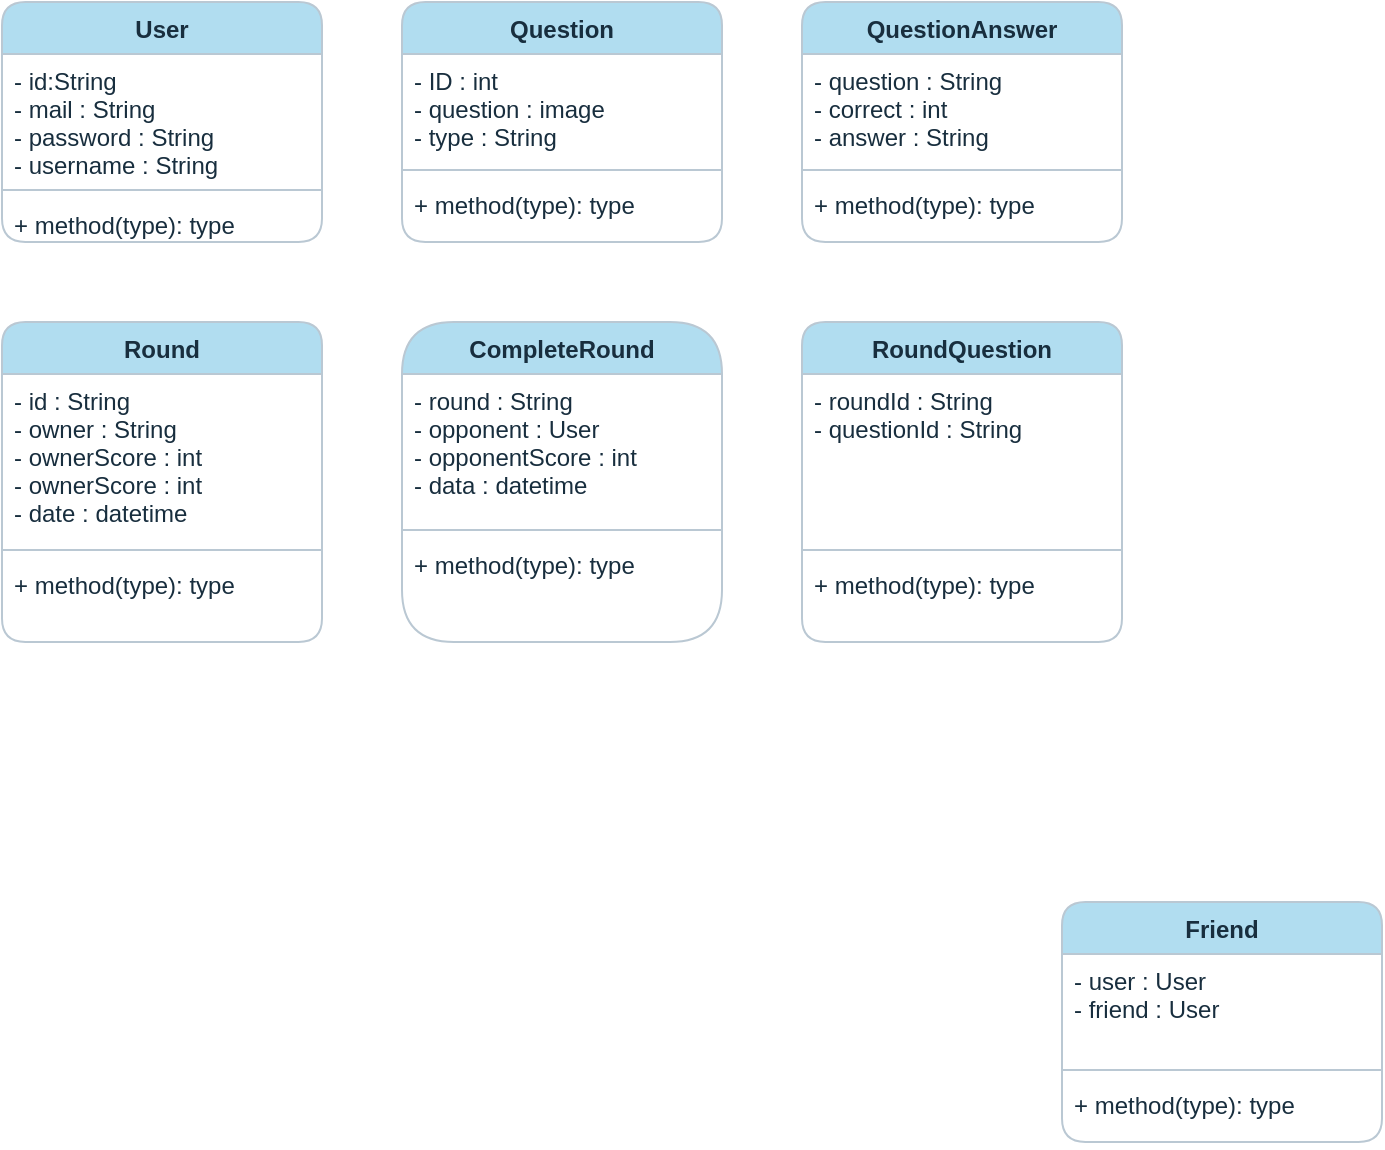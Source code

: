 <mxfile version="21.2.9" type="github" pages="2">
  <diagram name="Model-uml" id="Os3DSgaBkLGRmt94mTsT">
    <mxGraphModel dx="1263" dy="705" grid="1" gridSize="10" guides="1" tooltips="1" connect="1" arrows="1" fold="1" page="1" pageScale="1" pageWidth="850" pageHeight="1100" math="0" shadow="0">
      <root>
        <mxCell id="0" />
        <mxCell id="1" parent="0" />
        <mxCell id="94TfgeoZXR2RaqQL-GhP-1" value="User" style="swimlane;fontStyle=1;align=center;verticalAlign=top;childLayout=stackLayout;horizontal=1;startSize=26;horizontalStack=0;resizeParent=1;resizeParentMax=0;resizeLast=0;collapsible=1;marginBottom=0;rounded=1;labelBackgroundColor=none;fillColor=#B1DDF0;strokeColor=#BAC8D3;fontColor=#182E3E;" parent="1" vertex="1">
          <mxGeometry x="40" y="40" width="160" height="120" as="geometry" />
        </mxCell>
        <mxCell id="94TfgeoZXR2RaqQL-GhP-2" value="- id:String&#xa;- mail : String&#xa;- password : String&#xa;- username : String" style="text;strokeColor=none;fillColor=none;align=left;verticalAlign=top;spacingLeft=4;spacingRight=4;overflow=hidden;rotatable=0;points=[[0,0.5],[1,0.5]];portConstraint=eastwest;rounded=1;labelBackgroundColor=none;fontColor=#182E3E;" parent="94TfgeoZXR2RaqQL-GhP-1" vertex="1">
          <mxGeometry y="26" width="160" height="64" as="geometry" />
        </mxCell>
        <mxCell id="94TfgeoZXR2RaqQL-GhP-3" value="" style="line;strokeWidth=1;fillColor=none;align=left;verticalAlign=middle;spacingTop=-1;spacingLeft=3;spacingRight=3;rotatable=0;labelPosition=right;points=[];portConstraint=eastwest;strokeColor=#BAC8D3;rounded=1;labelBackgroundColor=none;fontColor=#182E3E;" parent="94TfgeoZXR2RaqQL-GhP-1" vertex="1">
          <mxGeometry y="90" width="160" height="8" as="geometry" />
        </mxCell>
        <mxCell id="94TfgeoZXR2RaqQL-GhP-4" value="+ method(type): type" style="text;strokeColor=none;fillColor=none;align=left;verticalAlign=top;spacingLeft=4;spacingRight=4;overflow=hidden;rotatable=0;points=[[0,0.5],[1,0.5]];portConstraint=eastwest;rounded=1;labelBackgroundColor=none;fontColor=#182E3E;" parent="94TfgeoZXR2RaqQL-GhP-1" vertex="1">
          <mxGeometry y="98" width="160" height="22" as="geometry" />
        </mxCell>
        <mxCell id="94TfgeoZXR2RaqQL-GhP-5" value="Friend" style="swimlane;fontStyle=1;align=center;verticalAlign=top;childLayout=stackLayout;horizontal=1;startSize=26;horizontalStack=0;resizeParent=1;resizeParentMax=0;resizeLast=0;collapsible=1;marginBottom=0;rounded=1;labelBackgroundColor=none;fillColor=#B1DDF0;strokeColor=#BAC8D3;fontColor=#182E3E;" parent="1" vertex="1">
          <mxGeometry x="570" y="490" width="160" height="120" as="geometry" />
        </mxCell>
        <mxCell id="94TfgeoZXR2RaqQL-GhP-6" value="- user : User&#xa;- friend : User&#xa;" style="text;strokeColor=none;fillColor=none;align=left;verticalAlign=top;spacingLeft=4;spacingRight=4;overflow=hidden;rotatable=0;points=[[0,0.5],[1,0.5]];portConstraint=eastwest;rounded=1;labelBackgroundColor=none;fontColor=#182E3E;" parent="94TfgeoZXR2RaqQL-GhP-5" vertex="1">
          <mxGeometry y="26" width="160" height="54" as="geometry" />
        </mxCell>
        <mxCell id="94TfgeoZXR2RaqQL-GhP-7" value="" style="line;strokeWidth=1;fillColor=none;align=left;verticalAlign=middle;spacingTop=-1;spacingLeft=3;spacingRight=3;rotatable=0;labelPosition=right;points=[];portConstraint=eastwest;strokeColor=#BAC8D3;rounded=1;labelBackgroundColor=none;fontColor=#182E3E;" parent="94TfgeoZXR2RaqQL-GhP-5" vertex="1">
          <mxGeometry y="80" width="160" height="8" as="geometry" />
        </mxCell>
        <mxCell id="94TfgeoZXR2RaqQL-GhP-8" value="+ method(type): type" style="text;strokeColor=none;fillColor=none;align=left;verticalAlign=top;spacingLeft=4;spacingRight=4;overflow=hidden;rotatable=0;points=[[0,0.5],[1,0.5]];portConstraint=eastwest;rounded=1;labelBackgroundColor=none;fontColor=#182E3E;" parent="94TfgeoZXR2RaqQL-GhP-5" vertex="1">
          <mxGeometry y="88" width="160" height="32" as="geometry" />
        </mxCell>
        <mxCell id="94TfgeoZXR2RaqQL-GhP-9" value="QuestionAnswer&#xa;" style="swimlane;fontStyle=1;align=center;verticalAlign=top;childLayout=stackLayout;horizontal=1;startSize=26;horizontalStack=0;resizeParent=1;resizeParentMax=0;resizeLast=0;collapsible=1;marginBottom=0;rounded=1;labelBackgroundColor=none;fillColor=#B1DDF0;strokeColor=#BAC8D3;fontColor=#182E3E;" parent="1" vertex="1">
          <mxGeometry x="440" y="40" width="160" height="120" as="geometry" />
        </mxCell>
        <mxCell id="94TfgeoZXR2RaqQL-GhP-10" value="- question : String&#xa;- correct : int&#xa;- answer : String" style="text;strokeColor=none;fillColor=none;align=left;verticalAlign=top;spacingLeft=4;spacingRight=4;overflow=hidden;rotatable=0;points=[[0,0.5],[1,0.5]];portConstraint=eastwest;rounded=1;labelBackgroundColor=none;fontColor=#182E3E;" parent="94TfgeoZXR2RaqQL-GhP-9" vertex="1">
          <mxGeometry y="26" width="160" height="54" as="geometry" />
        </mxCell>
        <mxCell id="94TfgeoZXR2RaqQL-GhP-11" value="" style="line;strokeWidth=1;fillColor=none;align=left;verticalAlign=middle;spacingTop=-1;spacingLeft=3;spacingRight=3;rotatable=0;labelPosition=right;points=[];portConstraint=eastwest;strokeColor=#BAC8D3;rounded=1;labelBackgroundColor=none;fontColor=#182E3E;" parent="94TfgeoZXR2RaqQL-GhP-9" vertex="1">
          <mxGeometry y="80" width="160" height="8" as="geometry" />
        </mxCell>
        <mxCell id="94TfgeoZXR2RaqQL-GhP-12" value="+ method(type): type" style="text;strokeColor=none;fillColor=none;align=left;verticalAlign=top;spacingLeft=4;spacingRight=4;overflow=hidden;rotatable=0;points=[[0,0.5],[1,0.5]];portConstraint=eastwest;rounded=1;labelBackgroundColor=none;fontColor=#182E3E;" parent="94TfgeoZXR2RaqQL-GhP-9" vertex="1">
          <mxGeometry y="88" width="160" height="32" as="geometry" />
        </mxCell>
        <mxCell id="94TfgeoZXR2RaqQL-GhP-25" value="Round" style="swimlane;fontStyle=1;align=center;verticalAlign=top;childLayout=stackLayout;horizontal=1;startSize=26;horizontalStack=0;resizeParent=1;resizeParentMax=0;resizeLast=0;collapsible=1;marginBottom=0;strokeColor=#BAC8D3;fontColor=#182E3E;fillColor=#B1DDF0;rounded=1;" parent="1" vertex="1">
          <mxGeometry x="40" y="200" width="160" height="160" as="geometry" />
        </mxCell>
        <mxCell id="94TfgeoZXR2RaqQL-GhP-26" value="- id : String&#xa;- owner : String&#xa;- ownerScore : int&#xa;- ownerScore : int&#xa;- date : datetime" style="text;strokeColor=none;fillColor=none;align=left;verticalAlign=top;spacingLeft=4;spacingRight=4;overflow=hidden;rotatable=0;points=[[0,0.5],[1,0.5]];portConstraint=eastwest;fontColor=#182E3E;rounded=1;" parent="94TfgeoZXR2RaqQL-GhP-25" vertex="1">
          <mxGeometry y="26" width="160" height="84" as="geometry" />
        </mxCell>
        <mxCell id="94TfgeoZXR2RaqQL-GhP-27" value="" style="line;strokeWidth=1;fillColor=none;align=left;verticalAlign=middle;spacingTop=-1;spacingLeft=3;spacingRight=3;rotatable=0;labelPosition=right;points=[];portConstraint=eastwest;strokeColor=inherit;fontColor=#182E3E;rounded=1;" parent="94TfgeoZXR2RaqQL-GhP-25" vertex="1">
          <mxGeometry y="110" width="160" height="8" as="geometry" />
        </mxCell>
        <mxCell id="94TfgeoZXR2RaqQL-GhP-28" value="+ method(type): type" style="text;strokeColor=none;fillColor=none;align=left;verticalAlign=top;spacingLeft=4;spacingRight=4;overflow=hidden;rotatable=0;points=[[0,0.5],[1,0.5]];portConstraint=eastwest;fontColor=#182E3E;rounded=1;" parent="94TfgeoZXR2RaqQL-GhP-25" vertex="1">
          <mxGeometry y="118" width="160" height="42" as="geometry" />
        </mxCell>
        <mxCell id="94TfgeoZXR2RaqQL-GhP-29" value="CompleteRound" style="swimlane;fontStyle=1;align=center;verticalAlign=top;childLayout=stackLayout;horizontal=1;startSize=26;horizontalStack=0;resizeParent=1;resizeParentMax=0;resizeLast=0;collapsible=1;marginBottom=0;rounded=1;strokeColor=#BAC8D3;fontColor=#182E3E;fillColor=#B1DDF0;arcSize=50;" parent="1" vertex="1">
          <mxGeometry x="240" y="200" width="160" height="160" as="geometry">
            <mxRectangle x="430" y="220" width="130" height="30" as="alternateBounds" />
          </mxGeometry>
        </mxCell>
        <mxCell id="94TfgeoZXR2RaqQL-GhP-30" value="- round : String&#xa;- opponent : User&#xa;- opponentScore : int&#xa;- data : datetime" style="text;strokeColor=none;fillColor=none;align=left;verticalAlign=top;spacingLeft=4;spacingRight=4;overflow=hidden;rotatable=0;points=[[0,0.5],[1,0.5]];portConstraint=eastwest;fontColor=#182E3E;" parent="94TfgeoZXR2RaqQL-GhP-29" vertex="1">
          <mxGeometry y="26" width="160" height="74" as="geometry" />
        </mxCell>
        <mxCell id="94TfgeoZXR2RaqQL-GhP-31" value="" style="line;strokeWidth=1;fillColor=none;align=left;verticalAlign=middle;spacingTop=-1;spacingLeft=3;spacingRight=3;rotatable=0;labelPosition=right;points=[];portConstraint=eastwest;strokeColor=inherit;rounded=1;fontColor=#182E3E;" parent="94TfgeoZXR2RaqQL-GhP-29" vertex="1">
          <mxGeometry y="100" width="160" height="8" as="geometry" />
        </mxCell>
        <mxCell id="94TfgeoZXR2RaqQL-GhP-32" value="+ method(type): type" style="text;strokeColor=none;fillColor=none;align=left;verticalAlign=top;spacingLeft=4;spacingRight=4;overflow=hidden;rotatable=0;points=[[0,0.5],[1,0.5]];portConstraint=eastwest;fontColor=#182E3E;" parent="94TfgeoZXR2RaqQL-GhP-29" vertex="1">
          <mxGeometry y="108" width="160" height="52" as="geometry" />
        </mxCell>
        <mxCell id="-tHa0773wzWrF7r2orhf-1" value="Question" style="swimlane;fontStyle=1;align=center;verticalAlign=top;childLayout=stackLayout;horizontal=1;startSize=26;horizontalStack=0;resizeParent=1;resizeParentMax=0;resizeLast=0;collapsible=1;marginBottom=0;rounded=1;labelBackgroundColor=none;fillColor=#B1DDF0;strokeColor=#BAC8D3;fontColor=#182E3E;" vertex="1" parent="1">
          <mxGeometry x="240" y="40" width="160" height="120" as="geometry" />
        </mxCell>
        <mxCell id="-tHa0773wzWrF7r2orhf-2" value="- ID : int&#xa;- question : image&#xa;- type : String" style="text;strokeColor=none;fillColor=none;align=left;verticalAlign=top;spacingLeft=4;spacingRight=4;overflow=hidden;rotatable=0;points=[[0,0.5],[1,0.5]];portConstraint=eastwest;rounded=1;labelBackgroundColor=none;fontColor=#182E3E;" vertex="1" parent="-tHa0773wzWrF7r2orhf-1">
          <mxGeometry y="26" width="160" height="54" as="geometry" />
        </mxCell>
        <mxCell id="-tHa0773wzWrF7r2orhf-3" value="" style="line;strokeWidth=1;fillColor=none;align=left;verticalAlign=middle;spacingTop=-1;spacingLeft=3;spacingRight=3;rotatable=0;labelPosition=right;points=[];portConstraint=eastwest;strokeColor=#BAC8D3;rounded=1;labelBackgroundColor=none;fontColor=#182E3E;" vertex="1" parent="-tHa0773wzWrF7r2orhf-1">
          <mxGeometry y="80" width="160" height="8" as="geometry" />
        </mxCell>
        <mxCell id="-tHa0773wzWrF7r2orhf-4" value="+ method(type): type" style="text;strokeColor=none;fillColor=none;align=left;verticalAlign=top;spacingLeft=4;spacingRight=4;overflow=hidden;rotatable=0;points=[[0,0.5],[1,0.5]];portConstraint=eastwest;rounded=1;labelBackgroundColor=none;fontColor=#182E3E;" vertex="1" parent="-tHa0773wzWrF7r2orhf-1">
          <mxGeometry y="88" width="160" height="32" as="geometry" />
        </mxCell>
        <mxCell id="-tHa0773wzWrF7r2orhf-6" value="RoundQuestion" style="swimlane;fontStyle=1;align=center;verticalAlign=top;childLayout=stackLayout;horizontal=1;startSize=26;horizontalStack=0;resizeParent=1;resizeParentMax=0;resizeLast=0;collapsible=1;marginBottom=0;strokeColor=#BAC8D3;fontColor=#182E3E;fillColor=#B1DDF0;rounded=1;" vertex="1" parent="1">
          <mxGeometry x="440" y="200" width="160" height="160" as="geometry" />
        </mxCell>
        <mxCell id="-tHa0773wzWrF7r2orhf-7" value="- roundId : String&#xa;- questionId : String" style="text;strokeColor=none;fillColor=none;align=left;verticalAlign=top;spacingLeft=4;spacingRight=4;overflow=hidden;rotatable=0;points=[[0,0.5],[1,0.5]];portConstraint=eastwest;fontColor=#182E3E;rounded=1;" vertex="1" parent="-tHa0773wzWrF7r2orhf-6">
          <mxGeometry y="26" width="160" height="84" as="geometry" />
        </mxCell>
        <mxCell id="-tHa0773wzWrF7r2orhf-8" value="" style="line;strokeWidth=1;fillColor=none;align=left;verticalAlign=middle;spacingTop=-1;spacingLeft=3;spacingRight=3;rotatable=0;labelPosition=right;points=[];portConstraint=eastwest;strokeColor=inherit;fontColor=#182E3E;rounded=1;" vertex="1" parent="-tHa0773wzWrF7r2orhf-6">
          <mxGeometry y="110" width="160" height="8" as="geometry" />
        </mxCell>
        <mxCell id="-tHa0773wzWrF7r2orhf-9" value="+ method(type): type" style="text;strokeColor=none;fillColor=none;align=left;verticalAlign=top;spacingLeft=4;spacingRight=4;overflow=hidden;rotatable=0;points=[[0,0.5],[1,0.5]];portConstraint=eastwest;fontColor=#182E3E;rounded=1;" vertex="1" parent="-tHa0773wzWrF7r2orhf-6">
          <mxGeometry y="118" width="160" height="42" as="geometry" />
        </mxCell>
      </root>
    </mxGraphModel>
  </diagram>
  <diagram id="AIKSKxVRQ_8tg-l2_D4P" name="Entity–relationship model">
    <mxGraphModel dx="1053" dy="588" grid="1" gridSize="10" guides="1" tooltips="1" connect="1" arrows="1" fold="1" page="1" pageScale="1" pageWidth="850" pageHeight="1100" math="0" shadow="0">
      <root>
        <mxCell id="0" />
        <mxCell id="1" parent="0" />
        <mxCell id="9cOOuLzwC1aE2ZCONCOJ-1" value="&lt;div&gt;User&lt;/div&gt;" style="rounded=1;arcSize=10;whiteSpace=wrap;html=1;align=center;" parent="1" vertex="1">
          <mxGeometry x="124" y="180" width="100" height="40" as="geometry" />
        </mxCell>
        <mxCell id="9cOOuLzwC1aE2ZCONCOJ-2" value="ID" style="ellipse;whiteSpace=wrap;html=1;align=center;fontStyle=4;" parent="1" vertex="1">
          <mxGeometry x="49" y="130" width="75" height="30" as="geometry" />
        </mxCell>
        <mxCell id="9cOOuLzwC1aE2ZCONCOJ-3" value="" style="endArrow=none;html=1;rounded=0;exitX=1;exitY=1;exitDx=0;exitDy=0;entryX=0.25;entryY=0;entryDx=0;entryDy=0;" parent="1" source="9cOOuLzwC1aE2ZCONCOJ-2" target="9cOOuLzwC1aE2ZCONCOJ-1" edge="1">
          <mxGeometry relative="1" as="geometry">
            <mxPoint x="164" y="150" as="sourcePoint" />
            <mxPoint x="324" y="150" as="targetPoint" />
          </mxGeometry>
        </mxCell>
        <mxCell id="9cOOuLzwC1aE2ZCONCOJ-4" value="username" style="ellipse;whiteSpace=wrap;html=1;align=center;" parent="1" vertex="1">
          <mxGeometry x="94" y="100" width="75" height="30" as="geometry" />
        </mxCell>
        <mxCell id="9cOOuLzwC1aE2ZCONCOJ-6" value="password" style="ellipse;whiteSpace=wrap;html=1;align=center;" parent="1" vertex="1">
          <mxGeometry x="234" y="130" width="75" height="30" as="geometry" />
        </mxCell>
        <mxCell id="9cOOuLzwC1aE2ZCONCOJ-7" value="" style="endArrow=none;html=1;rounded=0;exitX=0.44;exitY=-0.014;exitDx=0;exitDy=0;exitPerimeter=0;entryX=0.5;entryY=1;entryDx=0;entryDy=0;" parent="1" source="9cOOuLzwC1aE2ZCONCOJ-1" target="9cOOuLzwC1aE2ZCONCOJ-4" edge="1">
          <mxGeometry relative="1" as="geometry">
            <mxPoint x="254" y="260" as="sourcePoint" />
            <mxPoint x="414" y="260" as="targetPoint" />
          </mxGeometry>
        </mxCell>
        <mxCell id="9cOOuLzwC1aE2ZCONCOJ-8" value="&lt;div&gt;email&lt;/div&gt;" style="ellipse;whiteSpace=wrap;html=1;align=center;" parent="1" vertex="1">
          <mxGeometry x="174" y="100" width="75" height="30" as="geometry" />
        </mxCell>
        <mxCell id="9cOOuLzwC1aE2ZCONCOJ-9" value="" style="endArrow=none;html=1;rounded=0;exitX=0.5;exitY=0;exitDx=0;exitDy=0;entryX=0.5;entryY=1;entryDx=0;entryDy=0;" parent="1" source="9cOOuLzwC1aE2ZCONCOJ-1" target="9cOOuLzwC1aE2ZCONCOJ-8" edge="1">
          <mxGeometry relative="1" as="geometry">
            <mxPoint x="234" y="240" as="sourcePoint" />
            <mxPoint x="394" y="240" as="targetPoint" />
          </mxGeometry>
        </mxCell>
        <mxCell id="9cOOuLzwC1aE2ZCONCOJ-10" value="" style="endArrow=none;html=1;rounded=0;entryX=0;entryY=1;entryDx=0;entryDy=0;exitX=0.75;exitY=0;exitDx=0;exitDy=0;" parent="1" source="9cOOuLzwC1aE2ZCONCOJ-1" target="9cOOuLzwC1aE2ZCONCOJ-6" edge="1">
          <mxGeometry relative="1" as="geometry">
            <mxPoint x="134" y="250" as="sourcePoint" />
            <mxPoint x="294" y="250" as="targetPoint" />
          </mxGeometry>
        </mxCell>
        <mxCell id="CmNE5VZ9xhD7XvSXHSJo-18" value="Question" style="rounded=1;arcSize=10;whiteSpace=wrap;html=1;align=center;" parent="1" vertex="1">
          <mxGeometry x="339" y="100" width="100" height="40" as="geometry" />
        </mxCell>
        <mxCell id="CmNE5VZ9xhD7XvSXHSJo-19" value="ID" style="ellipse;whiteSpace=wrap;html=1;align=center;fontStyle=4;" parent="1" vertex="1">
          <mxGeometry x="264" y="50" width="75" height="30" as="geometry" />
        </mxCell>
        <mxCell id="CmNE5VZ9xhD7XvSXHSJo-20" value="" style="endArrow=none;html=1;rounded=0;exitX=1;exitY=1;exitDx=0;exitDy=0;entryX=0.25;entryY=0;entryDx=0;entryDy=0;" parent="1" source="CmNE5VZ9xhD7XvSXHSJo-19" target="CmNE5VZ9xhD7XvSXHSJo-18" edge="1">
          <mxGeometry relative="1" as="geometry">
            <mxPoint x="379" y="70" as="sourcePoint" />
            <mxPoint x="539" y="70" as="targetPoint" />
          </mxGeometry>
        </mxCell>
        <mxCell id="CmNE5VZ9xhD7XvSXHSJo-21" value="question" style="ellipse;whiteSpace=wrap;html=1;align=center;" parent="1" vertex="1">
          <mxGeometry x="350" y="40" width="75" height="30" as="geometry" />
        </mxCell>
        <mxCell id="CmNE5VZ9xhD7XvSXHSJo-22" value="type" style="ellipse;whiteSpace=wrap;html=1;align=center;" parent="1" vertex="1">
          <mxGeometry x="449" y="50" width="75" height="30" as="geometry" />
        </mxCell>
        <mxCell id="CmNE5VZ9xhD7XvSXHSJo-23" value="" style="endArrow=none;html=1;rounded=0;exitX=0.48;exitY=-0.017;exitDx=0;exitDy=0;entryX=0.5;entryY=1;entryDx=0;entryDy=0;exitPerimeter=0;" parent="1" source="CmNE5VZ9xhD7XvSXHSJo-18" target="CmNE5VZ9xhD7XvSXHSJo-21" edge="1">
          <mxGeometry relative="1" as="geometry">
            <mxPoint x="469" y="180" as="sourcePoint" />
            <mxPoint x="629" y="180" as="targetPoint" />
          </mxGeometry>
        </mxCell>
        <mxCell id="CmNE5VZ9xhD7XvSXHSJo-26" value="" style="endArrow=none;html=1;rounded=0;entryX=0;entryY=1;entryDx=0;entryDy=0;exitX=0.75;exitY=0;exitDx=0;exitDy=0;" parent="1" source="CmNE5VZ9xhD7XvSXHSJo-18" target="CmNE5VZ9xhD7XvSXHSJo-22" edge="1">
          <mxGeometry relative="1" as="geometry">
            <mxPoint x="349" y="170" as="sourcePoint" />
            <mxPoint x="509" y="170" as="targetPoint" />
          </mxGeometry>
        </mxCell>
        <mxCell id="CmNE5VZ9xhD7XvSXHSJo-27" value="Round" style="rounded=1;arcSize=10;whiteSpace=wrap;html=1;align=center;" parent="1" vertex="1">
          <mxGeometry x="339" y="230" width="100" height="40" as="geometry" />
        </mxCell>
        <mxCell id="CmNE5VZ9xhD7XvSXHSJo-28" value="ID" style="ellipse;whiteSpace=wrap;html=1;align=center;fontStyle=4;" parent="1" vertex="1">
          <mxGeometry x="254" y="280" width="75" height="30" as="geometry" />
        </mxCell>
        <mxCell id="CmNE5VZ9xhD7XvSXHSJo-29" value="" style="endArrow=none;html=1;rounded=0;exitX=1;exitY=0;exitDx=0;exitDy=0;entryX=0.25;entryY=1;entryDx=0;entryDy=0;" parent="1" source="CmNE5VZ9xhD7XvSXHSJo-28" target="CmNE5VZ9xhD7XvSXHSJo-27" edge="1">
          <mxGeometry relative="1" as="geometry">
            <mxPoint x="719" y="145" as="sourcePoint" />
            <mxPoint x="879" y="145" as="targetPoint" />
          </mxGeometry>
        </mxCell>
        <mxCell id="CmNE5VZ9xhD7XvSXHSJo-30" value="owner" style="ellipse;whiteSpace=wrap;html=1;align=center;" parent="1" vertex="1">
          <mxGeometry x="314" y="300" width="75" height="30" as="geometry" />
        </mxCell>
        <mxCell id="CmNE5VZ9xhD7XvSXHSJo-31" value="date" style="ellipse;whiteSpace=wrap;html=1;align=center;" parent="1" vertex="1">
          <mxGeometry x="449" y="280" width="75" height="30" as="geometry" />
        </mxCell>
        <mxCell id="CmNE5VZ9xhD7XvSXHSJo-32" value="" style="endArrow=none;html=1;rounded=0;exitX=0.5;exitY=1;exitDx=0;exitDy=0;entryX=0.747;entryY=0.067;entryDx=0;entryDy=0;entryPerimeter=0;" parent="1" source="CmNE5VZ9xhD7XvSXHSJo-27" target="CmNE5VZ9xhD7XvSXHSJo-30" edge="1">
          <mxGeometry relative="1" as="geometry">
            <mxPoint x="809" y="255" as="sourcePoint" />
            <mxPoint x="969" y="255" as="targetPoint" />
          </mxGeometry>
        </mxCell>
        <mxCell id="CmNE5VZ9xhD7XvSXHSJo-33" value="ownerScore" style="ellipse;whiteSpace=wrap;html=1;align=center;" parent="1" vertex="1">
          <mxGeometry x="389" y="300" width="75" height="30" as="geometry" />
        </mxCell>
        <mxCell id="CmNE5VZ9xhD7XvSXHSJo-34" value="" style="endArrow=none;html=1;rounded=0;entryX=0.4;entryY=0;entryDx=0;entryDy=0;entryPerimeter=0;" parent="1" source="CmNE5VZ9xhD7XvSXHSJo-27" target="CmNE5VZ9xhD7XvSXHSJo-33" edge="1">
          <mxGeometry relative="1" as="geometry">
            <mxPoint x="789" y="235" as="sourcePoint" />
            <mxPoint x="414" y="315" as="targetPoint" />
          </mxGeometry>
        </mxCell>
        <mxCell id="CmNE5VZ9xhD7XvSXHSJo-35" value="" style="endArrow=none;html=1;rounded=0;entryX=0;entryY=0;entryDx=0;entryDy=0;exitX=0.75;exitY=1;exitDx=0;exitDy=0;" parent="1" source="CmNE5VZ9xhD7XvSXHSJo-27" target="CmNE5VZ9xhD7XvSXHSJo-31" edge="1">
          <mxGeometry relative="1" as="geometry">
            <mxPoint x="689" y="245" as="sourcePoint" />
            <mxPoint x="849" y="245" as="targetPoint" />
          </mxGeometry>
        </mxCell>
        <mxCell id="ODtcXRUCfoQxPYqOkeYu-1" value="RoundQuestion" style="shape=rhombus;perimeter=rhombusPerimeter;whiteSpace=wrap;html=1;align=center;" parent="1" vertex="1">
          <mxGeometry x="329" y="160" width="120" height="60" as="geometry" />
        </mxCell>
        <mxCell id="ODtcXRUCfoQxPYqOkeYu-2" value="" style="endArrow=none;html=1;rounded=0;exitX=0.5;exitY=1;exitDx=0;exitDy=0;entryX=0.5;entryY=0;entryDx=0;entryDy=0;" parent="1" source="ODtcXRUCfoQxPYqOkeYu-1" target="CmNE5VZ9xhD7XvSXHSJo-27" edge="1">
          <mxGeometry relative="1" as="geometry">
            <mxPoint x="484" y="120" as="sourcePoint" />
            <mxPoint x="389" y="290" as="targetPoint" />
          </mxGeometry>
        </mxCell>
        <mxCell id="ODtcXRUCfoQxPYqOkeYu-3" value="" style="endArrow=none;html=1;rounded=0;exitX=0.5;exitY=0;exitDx=0;exitDy=0;entryX=0.5;entryY=1;entryDx=0;entryDy=0;" parent="1" source="ODtcXRUCfoQxPYqOkeYu-1" target="CmNE5VZ9xhD7XvSXHSJo-18" edge="1">
          <mxGeometry relative="1" as="geometry">
            <mxPoint x="389" y="180" as="sourcePoint" />
            <mxPoint x="654" y="150" as="targetPoint" />
          </mxGeometry>
        </mxCell>
        <mxCell id="YakCH_qFPcdFHXVfYl4H-1" value="CompleteRound" style="rounded=1;arcSize=10;whiteSpace=wrap;html=1;align=center;" parent="1" vertex="1">
          <mxGeometry x="614" y="230" width="100" height="40" as="geometry" />
        </mxCell>
        <mxCell id="YakCH_qFPcdFHXVfYl4H-2" value="ID" style="ellipse;whiteSpace=wrap;html=1;align=center;fontStyle=4;" parent="1" vertex="1">
          <mxGeometry x="524" y="265" width="75" height="30" as="geometry" />
        </mxCell>
        <mxCell id="YakCH_qFPcdFHXVfYl4H-3" value="" style="endArrow=none;html=1;rounded=0;entryX=0;entryY=1;entryDx=0;entryDy=0;exitX=1;exitY=0.5;exitDx=0;exitDy=0;" parent="1" source="YakCH_qFPcdFHXVfYl4H-2" target="YakCH_qFPcdFHXVfYl4H-1" edge="1">
          <mxGeometry relative="1" as="geometry">
            <mxPoint x="604" y="270" as="sourcePoint" />
            <mxPoint x="604" y="250" as="targetPoint" />
          </mxGeometry>
        </mxCell>
        <mxCell id="YakCH_qFPcdFHXVfYl4H-4" value="opponent" style="ellipse;whiteSpace=wrap;html=1;align=center;" parent="1" vertex="1">
          <mxGeometry x="566.5" y="300" width="75" height="30" as="geometry" />
        </mxCell>
        <mxCell id="YakCH_qFPcdFHXVfYl4H-5" value="date" style="ellipse;whiteSpace=wrap;html=1;align=center;" parent="1" vertex="1">
          <mxGeometry x="726.5" y="270" width="75" height="30" as="geometry" />
        </mxCell>
        <mxCell id="YakCH_qFPcdFHXVfYl4H-6" value="" style="endArrow=none;html=1;rounded=0;entryX=0.693;entryY=0;entryDx=0;entryDy=0;entryPerimeter=0;exitX=0.345;exitY=0.975;exitDx=0;exitDy=0;exitPerimeter=0;" parent="1" source="YakCH_qFPcdFHXVfYl4H-1" target="YakCH_qFPcdFHXVfYl4H-4" edge="1">
          <mxGeometry relative="1" as="geometry">
            <mxPoint x="646.5" y="280" as="sourcePoint" />
            <mxPoint x="624" y="315" as="targetPoint" />
          </mxGeometry>
        </mxCell>
        <mxCell id="YakCH_qFPcdFHXVfYl4H-7" value="opponentScore" style="ellipse;whiteSpace=wrap;html=1;align=center;" parent="1" vertex="1">
          <mxGeometry x="646.5" y="295" width="100" height="40" as="geometry" />
        </mxCell>
        <mxCell id="YakCH_qFPcdFHXVfYl4H-8" value="" style="endArrow=none;html=1;rounded=0;entryX=0.5;entryY=0;entryDx=0;entryDy=0;exitX=0.75;exitY=1;exitDx=0;exitDy=0;" parent="1" source="YakCH_qFPcdFHXVfYl4H-1" target="YakCH_qFPcdFHXVfYl4H-7" edge="1">
          <mxGeometry relative="1" as="geometry">
            <mxPoint x="684" y="275" as="sourcePoint" />
            <mxPoint x="684" y="305" as="targetPoint" />
          </mxGeometry>
        </mxCell>
        <mxCell id="YakCH_qFPcdFHXVfYl4H-9" value="" style="endArrow=none;html=1;rounded=0;exitX=1;exitY=1;exitDx=0;exitDy=0;entryX=0;entryY=0;entryDx=0;entryDy=0;" parent="1" source="YakCH_qFPcdFHXVfYl4H-1" target="YakCH_qFPcdFHXVfYl4H-5" edge="1">
          <mxGeometry relative="1" as="geometry">
            <mxPoint x="624" y="355" as="sourcePoint" />
            <mxPoint x="734.5" y="258" as="targetPoint" />
          </mxGeometry>
        </mxCell>
        <mxCell id="Jixm888XPiLslWkG14h--1" value="QuestionAnswer" style="rounded=1;arcSize=10;whiteSpace=wrap;html=1;align=center;" vertex="1" parent="1">
          <mxGeometry x="609" y="100" width="100" height="40" as="geometry" />
        </mxCell>
        <mxCell id="Jixm888XPiLslWkG14h--4" value="&lt;u&gt;question&lt;/u&gt;" style="ellipse;whiteSpace=wrap;html=1;align=center;" vertex="1" parent="1">
          <mxGeometry x="534" y="60" width="75" height="30" as="geometry" />
        </mxCell>
        <mxCell id="Jixm888XPiLslWkG14h--5" value="correct" style="ellipse;whiteSpace=wrap;html=1;align=center;" vertex="1" parent="1">
          <mxGeometry x="704" y="60" width="75" height="30" as="geometry" />
        </mxCell>
        <mxCell id="Jixm888XPiLslWkG14h--6" value="" style="endArrow=none;html=1;rounded=0;exitX=0;exitY=0;exitDx=0;exitDy=0;entryX=1;entryY=1;entryDx=0;entryDy=0;" edge="1" parent="1" source="Jixm888XPiLslWkG14h--1" target="Jixm888XPiLslWkG14h--4">
          <mxGeometry relative="1" as="geometry">
            <mxPoint x="739" y="180" as="sourcePoint" />
            <mxPoint x="899" y="180" as="targetPoint" />
          </mxGeometry>
        </mxCell>
        <mxCell id="Jixm888XPiLslWkG14h--7" value="&lt;u&gt;answer&lt;/u&gt;" style="ellipse;whiteSpace=wrap;html=1;align=center;" vertex="1" parent="1">
          <mxGeometry x="621.5" y="50" width="75" height="30" as="geometry" />
        </mxCell>
        <mxCell id="Jixm888XPiLslWkG14h--8" value="" style="endArrow=none;html=1;rounded=0;exitX=0.5;exitY=0;exitDx=0;exitDy=0;entryX=0.5;entryY=1;entryDx=0;entryDy=0;" edge="1" parent="1" source="Jixm888XPiLslWkG14h--1" target="Jixm888XPiLslWkG14h--7">
          <mxGeometry relative="1" as="geometry">
            <mxPoint x="719" y="160" as="sourcePoint" />
            <mxPoint x="879" y="160" as="targetPoint" />
          </mxGeometry>
        </mxCell>
        <mxCell id="Jixm888XPiLslWkG14h--9" value="" style="endArrow=none;html=1;rounded=0;entryX=0;entryY=1;entryDx=0;entryDy=0;exitX=0.75;exitY=0;exitDx=0;exitDy=0;" edge="1" parent="1" source="Jixm888XPiLslWkG14h--1" target="Jixm888XPiLslWkG14h--5">
          <mxGeometry relative="1" as="geometry">
            <mxPoint x="619" y="170" as="sourcePoint" />
            <mxPoint x="779" y="170" as="targetPoint" />
          </mxGeometry>
        </mxCell>
        <mxCell id="AEnyp62qjxwCY6pJTf7C-1" value="has" style="shape=rhombus;perimeter=rhombusPerimeter;whiteSpace=wrap;html=1;align=center;" vertex="1" parent="1">
          <mxGeometry x="464" y="90" width="120" height="60" as="geometry" />
        </mxCell>
        <mxCell id="AEnyp62qjxwCY6pJTf7C-2" value="" style="endArrow=none;html=1;rounded=0;entryX=0;entryY=0.5;entryDx=0;entryDy=0;exitX=1;exitY=0.5;exitDx=0;exitDy=0;" edge="1" parent="1" source="AEnyp62qjxwCY6pJTf7C-1" target="Jixm888XPiLslWkG14h--1">
          <mxGeometry relative="1" as="geometry">
            <mxPoint x="411" y="280" as="sourcePoint" />
            <mxPoint x="429" y="310" as="targetPoint" />
          </mxGeometry>
        </mxCell>
        <mxCell id="AEnyp62qjxwCY6pJTf7C-5" value="" style="endArrow=classic;html=1;rounded=0;entryX=1;entryY=0.5;entryDx=0;entryDy=0;exitX=0;exitY=0.5;exitDx=0;exitDy=0;" edge="1" parent="1" source="AEnyp62qjxwCY6pJTf7C-1" target="CmNE5VZ9xhD7XvSXHSJo-18">
          <mxGeometry width="50" height="50" relative="1" as="geometry">
            <mxPoint x="460" y="120" as="sourcePoint" />
            <mxPoint x="490" y="140" as="targetPoint" />
          </mxGeometry>
        </mxCell>
      </root>
    </mxGraphModel>
  </diagram>
</mxfile>
